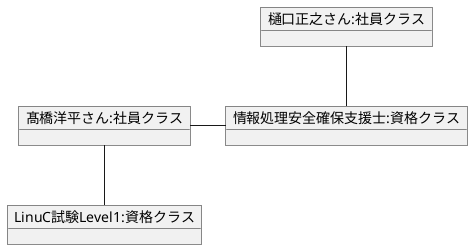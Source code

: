 @startuml
object "髙橋洋平さん:社員クラス" as 髙橋洋平{

}
object "樋口正之さん:社員クラス" as 樋口正之{
    
}
object "情報処理安全確保支援士:資格クラス" as 情報処理安全確保支援士{

}
object "LinuC試験Level1:資格クラス" as LinuC試験Level1{

}
髙橋洋平 - 情報処理安全確保支援士
髙橋洋平 -- LinuC試験Level1
樋口正之 -- 情報処理安全確保支援士

@enduml